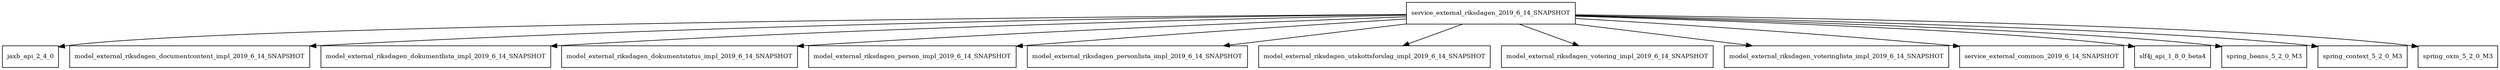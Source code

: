 digraph service_external_riksdagen_2019_6_14_SNAPSHOT_dependencies {
  node [shape = box, fontsize=10.0];
  service_external_riksdagen_2019_6_14_SNAPSHOT -> jaxb_api_2_4_0;
  service_external_riksdagen_2019_6_14_SNAPSHOT -> model_external_riksdagen_documentcontent_impl_2019_6_14_SNAPSHOT;
  service_external_riksdagen_2019_6_14_SNAPSHOT -> model_external_riksdagen_dokumentlista_impl_2019_6_14_SNAPSHOT;
  service_external_riksdagen_2019_6_14_SNAPSHOT -> model_external_riksdagen_dokumentstatus_impl_2019_6_14_SNAPSHOT;
  service_external_riksdagen_2019_6_14_SNAPSHOT -> model_external_riksdagen_person_impl_2019_6_14_SNAPSHOT;
  service_external_riksdagen_2019_6_14_SNAPSHOT -> model_external_riksdagen_personlista_impl_2019_6_14_SNAPSHOT;
  service_external_riksdagen_2019_6_14_SNAPSHOT -> model_external_riksdagen_utskottsforslag_impl_2019_6_14_SNAPSHOT;
  service_external_riksdagen_2019_6_14_SNAPSHOT -> model_external_riksdagen_votering_impl_2019_6_14_SNAPSHOT;
  service_external_riksdagen_2019_6_14_SNAPSHOT -> model_external_riksdagen_voteringlista_impl_2019_6_14_SNAPSHOT;
  service_external_riksdagen_2019_6_14_SNAPSHOT -> service_external_common_2019_6_14_SNAPSHOT;
  service_external_riksdagen_2019_6_14_SNAPSHOT -> slf4j_api_1_8_0_beta4;
  service_external_riksdagen_2019_6_14_SNAPSHOT -> spring_beans_5_2_0_M3;
  service_external_riksdagen_2019_6_14_SNAPSHOT -> spring_context_5_2_0_M3;
  service_external_riksdagen_2019_6_14_SNAPSHOT -> spring_oxm_5_2_0_M3;
}
